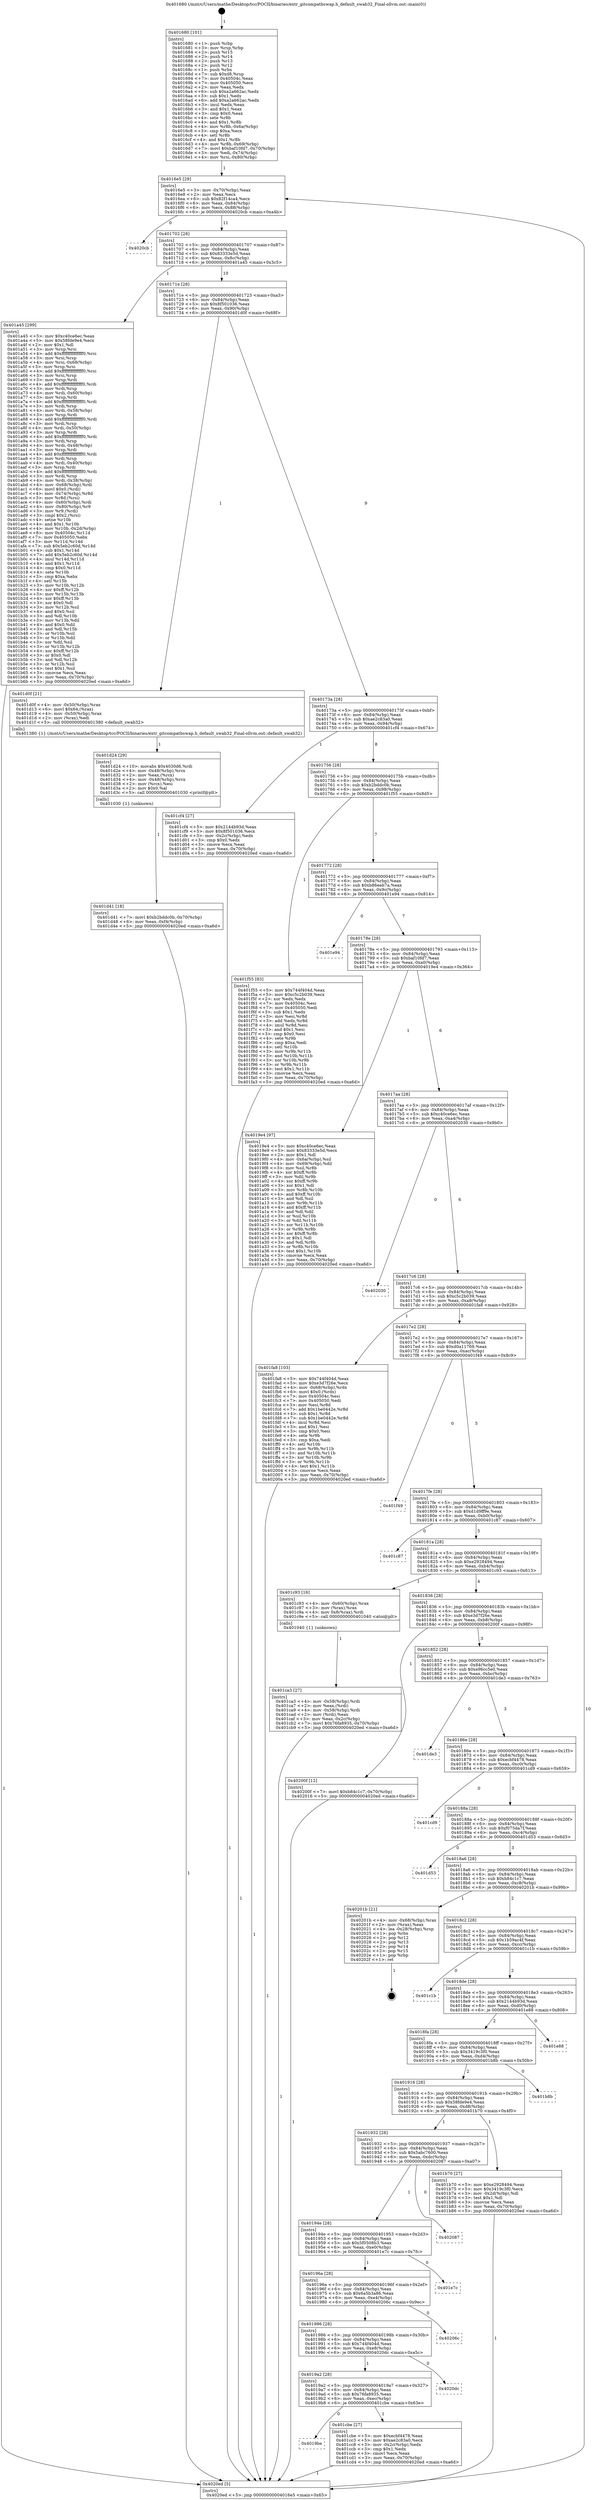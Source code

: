 digraph "0x401680" {
  label = "0x401680 (/mnt/c/Users/mathe/Desktop/tcc/POCII/binaries/extr_gitcompatbswap.h_default_swab32_Final-ollvm.out::main(0))"
  labelloc = "t"
  node[shape=record]

  Entry [label="",width=0.3,height=0.3,shape=circle,fillcolor=black,style=filled]
  "0x4016e5" [label="{
     0x4016e5 [29]\l
     | [instrs]\l
     &nbsp;&nbsp;0x4016e5 \<+3\>: mov -0x70(%rbp),%eax\l
     &nbsp;&nbsp;0x4016e8 \<+2\>: mov %eax,%ecx\l
     &nbsp;&nbsp;0x4016ea \<+6\>: sub $0x82f14ca4,%ecx\l
     &nbsp;&nbsp;0x4016f0 \<+6\>: mov %eax,-0x84(%rbp)\l
     &nbsp;&nbsp;0x4016f6 \<+6\>: mov %ecx,-0x88(%rbp)\l
     &nbsp;&nbsp;0x4016fc \<+6\>: je 00000000004020cb \<main+0xa4b\>\l
  }"]
  "0x4020cb" [label="{
     0x4020cb\l
  }", style=dashed]
  "0x401702" [label="{
     0x401702 [28]\l
     | [instrs]\l
     &nbsp;&nbsp;0x401702 \<+5\>: jmp 0000000000401707 \<main+0x87\>\l
     &nbsp;&nbsp;0x401707 \<+6\>: mov -0x84(%rbp),%eax\l
     &nbsp;&nbsp;0x40170d \<+5\>: sub $0x83333e5d,%eax\l
     &nbsp;&nbsp;0x401712 \<+6\>: mov %eax,-0x8c(%rbp)\l
     &nbsp;&nbsp;0x401718 \<+6\>: je 0000000000401a45 \<main+0x3c5\>\l
  }"]
  Exit [label="",width=0.3,height=0.3,shape=circle,fillcolor=black,style=filled,peripheries=2]
  "0x401a45" [label="{
     0x401a45 [299]\l
     | [instrs]\l
     &nbsp;&nbsp;0x401a45 \<+5\>: mov $0xc40ce6ec,%eax\l
     &nbsp;&nbsp;0x401a4a \<+5\>: mov $0x58fde9e4,%ecx\l
     &nbsp;&nbsp;0x401a4f \<+2\>: mov $0x1,%dl\l
     &nbsp;&nbsp;0x401a51 \<+3\>: mov %rsp,%rsi\l
     &nbsp;&nbsp;0x401a54 \<+4\>: add $0xfffffffffffffff0,%rsi\l
     &nbsp;&nbsp;0x401a58 \<+3\>: mov %rsi,%rsp\l
     &nbsp;&nbsp;0x401a5b \<+4\>: mov %rsi,-0x68(%rbp)\l
     &nbsp;&nbsp;0x401a5f \<+3\>: mov %rsp,%rsi\l
     &nbsp;&nbsp;0x401a62 \<+4\>: add $0xfffffffffffffff0,%rsi\l
     &nbsp;&nbsp;0x401a66 \<+3\>: mov %rsi,%rsp\l
     &nbsp;&nbsp;0x401a69 \<+3\>: mov %rsp,%rdi\l
     &nbsp;&nbsp;0x401a6c \<+4\>: add $0xfffffffffffffff0,%rdi\l
     &nbsp;&nbsp;0x401a70 \<+3\>: mov %rdi,%rsp\l
     &nbsp;&nbsp;0x401a73 \<+4\>: mov %rdi,-0x60(%rbp)\l
     &nbsp;&nbsp;0x401a77 \<+3\>: mov %rsp,%rdi\l
     &nbsp;&nbsp;0x401a7a \<+4\>: add $0xfffffffffffffff0,%rdi\l
     &nbsp;&nbsp;0x401a7e \<+3\>: mov %rdi,%rsp\l
     &nbsp;&nbsp;0x401a81 \<+4\>: mov %rdi,-0x58(%rbp)\l
     &nbsp;&nbsp;0x401a85 \<+3\>: mov %rsp,%rdi\l
     &nbsp;&nbsp;0x401a88 \<+4\>: add $0xfffffffffffffff0,%rdi\l
     &nbsp;&nbsp;0x401a8c \<+3\>: mov %rdi,%rsp\l
     &nbsp;&nbsp;0x401a8f \<+4\>: mov %rdi,-0x50(%rbp)\l
     &nbsp;&nbsp;0x401a93 \<+3\>: mov %rsp,%rdi\l
     &nbsp;&nbsp;0x401a96 \<+4\>: add $0xfffffffffffffff0,%rdi\l
     &nbsp;&nbsp;0x401a9a \<+3\>: mov %rdi,%rsp\l
     &nbsp;&nbsp;0x401a9d \<+4\>: mov %rdi,-0x48(%rbp)\l
     &nbsp;&nbsp;0x401aa1 \<+3\>: mov %rsp,%rdi\l
     &nbsp;&nbsp;0x401aa4 \<+4\>: add $0xfffffffffffffff0,%rdi\l
     &nbsp;&nbsp;0x401aa8 \<+3\>: mov %rdi,%rsp\l
     &nbsp;&nbsp;0x401aab \<+4\>: mov %rdi,-0x40(%rbp)\l
     &nbsp;&nbsp;0x401aaf \<+3\>: mov %rsp,%rdi\l
     &nbsp;&nbsp;0x401ab2 \<+4\>: add $0xfffffffffffffff0,%rdi\l
     &nbsp;&nbsp;0x401ab6 \<+3\>: mov %rdi,%rsp\l
     &nbsp;&nbsp;0x401ab9 \<+4\>: mov %rdi,-0x38(%rbp)\l
     &nbsp;&nbsp;0x401abd \<+4\>: mov -0x68(%rbp),%rdi\l
     &nbsp;&nbsp;0x401ac1 \<+6\>: movl $0x0,(%rdi)\l
     &nbsp;&nbsp;0x401ac7 \<+4\>: mov -0x74(%rbp),%r8d\l
     &nbsp;&nbsp;0x401acb \<+3\>: mov %r8d,(%rsi)\l
     &nbsp;&nbsp;0x401ace \<+4\>: mov -0x60(%rbp),%rdi\l
     &nbsp;&nbsp;0x401ad2 \<+4\>: mov -0x80(%rbp),%r9\l
     &nbsp;&nbsp;0x401ad6 \<+3\>: mov %r9,(%rdi)\l
     &nbsp;&nbsp;0x401ad9 \<+3\>: cmpl $0x2,(%rsi)\l
     &nbsp;&nbsp;0x401adc \<+4\>: setne %r10b\l
     &nbsp;&nbsp;0x401ae0 \<+4\>: and $0x1,%r10b\l
     &nbsp;&nbsp;0x401ae4 \<+4\>: mov %r10b,-0x2d(%rbp)\l
     &nbsp;&nbsp;0x401ae8 \<+8\>: mov 0x40504c,%r11d\l
     &nbsp;&nbsp;0x401af0 \<+7\>: mov 0x405050,%ebx\l
     &nbsp;&nbsp;0x401af7 \<+3\>: mov %r11d,%r14d\l
     &nbsp;&nbsp;0x401afa \<+7\>: sub $0x5eb2c60d,%r14d\l
     &nbsp;&nbsp;0x401b01 \<+4\>: sub $0x1,%r14d\l
     &nbsp;&nbsp;0x401b05 \<+7\>: add $0x5eb2c60d,%r14d\l
     &nbsp;&nbsp;0x401b0c \<+4\>: imul %r14d,%r11d\l
     &nbsp;&nbsp;0x401b10 \<+4\>: and $0x1,%r11d\l
     &nbsp;&nbsp;0x401b14 \<+4\>: cmp $0x0,%r11d\l
     &nbsp;&nbsp;0x401b18 \<+4\>: sete %r10b\l
     &nbsp;&nbsp;0x401b1c \<+3\>: cmp $0xa,%ebx\l
     &nbsp;&nbsp;0x401b1f \<+4\>: setl %r15b\l
     &nbsp;&nbsp;0x401b23 \<+3\>: mov %r10b,%r12b\l
     &nbsp;&nbsp;0x401b26 \<+4\>: xor $0xff,%r12b\l
     &nbsp;&nbsp;0x401b2a \<+3\>: mov %r15b,%r13b\l
     &nbsp;&nbsp;0x401b2d \<+4\>: xor $0xff,%r13b\l
     &nbsp;&nbsp;0x401b31 \<+3\>: xor $0x0,%dl\l
     &nbsp;&nbsp;0x401b34 \<+3\>: mov %r12b,%sil\l
     &nbsp;&nbsp;0x401b37 \<+4\>: and $0x0,%sil\l
     &nbsp;&nbsp;0x401b3b \<+3\>: and %dl,%r10b\l
     &nbsp;&nbsp;0x401b3e \<+3\>: mov %r13b,%dil\l
     &nbsp;&nbsp;0x401b41 \<+4\>: and $0x0,%dil\l
     &nbsp;&nbsp;0x401b45 \<+3\>: and %dl,%r15b\l
     &nbsp;&nbsp;0x401b48 \<+3\>: or %r10b,%sil\l
     &nbsp;&nbsp;0x401b4b \<+3\>: or %r15b,%dil\l
     &nbsp;&nbsp;0x401b4e \<+3\>: xor %dil,%sil\l
     &nbsp;&nbsp;0x401b51 \<+3\>: or %r13b,%r12b\l
     &nbsp;&nbsp;0x401b54 \<+4\>: xor $0xff,%r12b\l
     &nbsp;&nbsp;0x401b58 \<+3\>: or $0x0,%dl\l
     &nbsp;&nbsp;0x401b5b \<+3\>: and %dl,%r12b\l
     &nbsp;&nbsp;0x401b5e \<+3\>: or %r12b,%sil\l
     &nbsp;&nbsp;0x401b61 \<+4\>: test $0x1,%sil\l
     &nbsp;&nbsp;0x401b65 \<+3\>: cmovne %ecx,%eax\l
     &nbsp;&nbsp;0x401b68 \<+3\>: mov %eax,-0x70(%rbp)\l
     &nbsp;&nbsp;0x401b6b \<+5\>: jmp 00000000004020ed \<main+0xa6d\>\l
  }"]
  "0x40171e" [label="{
     0x40171e [28]\l
     | [instrs]\l
     &nbsp;&nbsp;0x40171e \<+5\>: jmp 0000000000401723 \<main+0xa3\>\l
     &nbsp;&nbsp;0x401723 \<+6\>: mov -0x84(%rbp),%eax\l
     &nbsp;&nbsp;0x401729 \<+5\>: sub $0x8f501036,%eax\l
     &nbsp;&nbsp;0x40172e \<+6\>: mov %eax,-0x90(%rbp)\l
     &nbsp;&nbsp;0x401734 \<+6\>: je 0000000000401d0f \<main+0x68f\>\l
  }"]
  "0x401d41" [label="{
     0x401d41 [18]\l
     | [instrs]\l
     &nbsp;&nbsp;0x401d41 \<+7\>: movl $0xb2bddc0b,-0x70(%rbp)\l
     &nbsp;&nbsp;0x401d48 \<+6\>: mov %eax,-0xf4(%rbp)\l
     &nbsp;&nbsp;0x401d4e \<+5\>: jmp 00000000004020ed \<main+0xa6d\>\l
  }"]
  "0x401d0f" [label="{
     0x401d0f [21]\l
     | [instrs]\l
     &nbsp;&nbsp;0x401d0f \<+4\>: mov -0x50(%rbp),%rax\l
     &nbsp;&nbsp;0x401d13 \<+6\>: movl $0x64,(%rax)\l
     &nbsp;&nbsp;0x401d19 \<+4\>: mov -0x50(%rbp),%rax\l
     &nbsp;&nbsp;0x401d1d \<+2\>: mov (%rax),%edi\l
     &nbsp;&nbsp;0x401d1f \<+5\>: call 0000000000401380 \<default_swab32\>\l
     | [calls]\l
     &nbsp;&nbsp;0x401380 \{1\} (/mnt/c/Users/mathe/Desktop/tcc/POCII/binaries/extr_gitcompatbswap.h_default_swab32_Final-ollvm.out::default_swab32)\l
  }"]
  "0x40173a" [label="{
     0x40173a [28]\l
     | [instrs]\l
     &nbsp;&nbsp;0x40173a \<+5\>: jmp 000000000040173f \<main+0xbf\>\l
     &nbsp;&nbsp;0x40173f \<+6\>: mov -0x84(%rbp),%eax\l
     &nbsp;&nbsp;0x401745 \<+5\>: sub $0xae2c83a0,%eax\l
     &nbsp;&nbsp;0x40174a \<+6\>: mov %eax,-0x94(%rbp)\l
     &nbsp;&nbsp;0x401750 \<+6\>: je 0000000000401cf4 \<main+0x674\>\l
  }"]
  "0x401d24" [label="{
     0x401d24 [29]\l
     | [instrs]\l
     &nbsp;&nbsp;0x401d24 \<+10\>: movabs $0x4030d6,%rdi\l
     &nbsp;&nbsp;0x401d2e \<+4\>: mov -0x48(%rbp),%rcx\l
     &nbsp;&nbsp;0x401d32 \<+2\>: mov %eax,(%rcx)\l
     &nbsp;&nbsp;0x401d34 \<+4\>: mov -0x48(%rbp),%rcx\l
     &nbsp;&nbsp;0x401d38 \<+2\>: mov (%rcx),%esi\l
     &nbsp;&nbsp;0x401d3a \<+2\>: mov $0x0,%al\l
     &nbsp;&nbsp;0x401d3c \<+5\>: call 0000000000401030 \<printf@plt\>\l
     | [calls]\l
     &nbsp;&nbsp;0x401030 \{1\} (unknown)\l
  }"]
  "0x401cf4" [label="{
     0x401cf4 [27]\l
     | [instrs]\l
     &nbsp;&nbsp;0x401cf4 \<+5\>: mov $0x2144b93d,%eax\l
     &nbsp;&nbsp;0x401cf9 \<+5\>: mov $0x8f501036,%ecx\l
     &nbsp;&nbsp;0x401cfe \<+3\>: mov -0x2c(%rbp),%edx\l
     &nbsp;&nbsp;0x401d01 \<+3\>: cmp $0x0,%edx\l
     &nbsp;&nbsp;0x401d04 \<+3\>: cmove %ecx,%eax\l
     &nbsp;&nbsp;0x401d07 \<+3\>: mov %eax,-0x70(%rbp)\l
     &nbsp;&nbsp;0x401d0a \<+5\>: jmp 00000000004020ed \<main+0xa6d\>\l
  }"]
  "0x401756" [label="{
     0x401756 [28]\l
     | [instrs]\l
     &nbsp;&nbsp;0x401756 \<+5\>: jmp 000000000040175b \<main+0xdb\>\l
     &nbsp;&nbsp;0x40175b \<+6\>: mov -0x84(%rbp),%eax\l
     &nbsp;&nbsp;0x401761 \<+5\>: sub $0xb2bddc0b,%eax\l
     &nbsp;&nbsp;0x401766 \<+6\>: mov %eax,-0x98(%rbp)\l
     &nbsp;&nbsp;0x40176c \<+6\>: je 0000000000401f55 \<main+0x8d5\>\l
  }"]
  "0x4019be" [label="{
     0x4019be\l
  }", style=dashed]
  "0x401f55" [label="{
     0x401f55 [83]\l
     | [instrs]\l
     &nbsp;&nbsp;0x401f55 \<+5\>: mov $0x744f404d,%eax\l
     &nbsp;&nbsp;0x401f5a \<+5\>: mov $0xc5c2b039,%ecx\l
     &nbsp;&nbsp;0x401f5f \<+2\>: xor %edx,%edx\l
     &nbsp;&nbsp;0x401f61 \<+7\>: mov 0x40504c,%esi\l
     &nbsp;&nbsp;0x401f68 \<+7\>: mov 0x405050,%edi\l
     &nbsp;&nbsp;0x401f6f \<+3\>: sub $0x1,%edx\l
     &nbsp;&nbsp;0x401f72 \<+3\>: mov %esi,%r8d\l
     &nbsp;&nbsp;0x401f75 \<+3\>: add %edx,%r8d\l
     &nbsp;&nbsp;0x401f78 \<+4\>: imul %r8d,%esi\l
     &nbsp;&nbsp;0x401f7c \<+3\>: and $0x1,%esi\l
     &nbsp;&nbsp;0x401f7f \<+3\>: cmp $0x0,%esi\l
     &nbsp;&nbsp;0x401f82 \<+4\>: sete %r9b\l
     &nbsp;&nbsp;0x401f86 \<+3\>: cmp $0xa,%edi\l
     &nbsp;&nbsp;0x401f89 \<+4\>: setl %r10b\l
     &nbsp;&nbsp;0x401f8d \<+3\>: mov %r9b,%r11b\l
     &nbsp;&nbsp;0x401f90 \<+3\>: and %r10b,%r11b\l
     &nbsp;&nbsp;0x401f93 \<+3\>: xor %r10b,%r9b\l
     &nbsp;&nbsp;0x401f96 \<+3\>: or %r9b,%r11b\l
     &nbsp;&nbsp;0x401f99 \<+4\>: test $0x1,%r11b\l
     &nbsp;&nbsp;0x401f9d \<+3\>: cmovne %ecx,%eax\l
     &nbsp;&nbsp;0x401fa0 \<+3\>: mov %eax,-0x70(%rbp)\l
     &nbsp;&nbsp;0x401fa3 \<+5\>: jmp 00000000004020ed \<main+0xa6d\>\l
  }"]
  "0x401772" [label="{
     0x401772 [28]\l
     | [instrs]\l
     &nbsp;&nbsp;0x401772 \<+5\>: jmp 0000000000401777 \<main+0xf7\>\l
     &nbsp;&nbsp;0x401777 \<+6\>: mov -0x84(%rbp),%eax\l
     &nbsp;&nbsp;0x40177d \<+5\>: sub $0xb86eeb7a,%eax\l
     &nbsp;&nbsp;0x401782 \<+6\>: mov %eax,-0x9c(%rbp)\l
     &nbsp;&nbsp;0x401788 \<+6\>: je 0000000000401e94 \<main+0x814\>\l
  }"]
  "0x401cbe" [label="{
     0x401cbe [27]\l
     | [instrs]\l
     &nbsp;&nbsp;0x401cbe \<+5\>: mov $0xecbf4478,%eax\l
     &nbsp;&nbsp;0x401cc3 \<+5\>: mov $0xae2c83a0,%ecx\l
     &nbsp;&nbsp;0x401cc8 \<+3\>: mov -0x2c(%rbp),%edx\l
     &nbsp;&nbsp;0x401ccb \<+3\>: cmp $0x1,%edx\l
     &nbsp;&nbsp;0x401cce \<+3\>: cmovl %ecx,%eax\l
     &nbsp;&nbsp;0x401cd1 \<+3\>: mov %eax,-0x70(%rbp)\l
     &nbsp;&nbsp;0x401cd4 \<+5\>: jmp 00000000004020ed \<main+0xa6d\>\l
  }"]
  "0x401e94" [label="{
     0x401e94\l
  }", style=dashed]
  "0x40178e" [label="{
     0x40178e [28]\l
     | [instrs]\l
     &nbsp;&nbsp;0x40178e \<+5\>: jmp 0000000000401793 \<main+0x113\>\l
     &nbsp;&nbsp;0x401793 \<+6\>: mov -0x84(%rbp),%eax\l
     &nbsp;&nbsp;0x401799 \<+5\>: sub $0xbaf10fd7,%eax\l
     &nbsp;&nbsp;0x40179e \<+6\>: mov %eax,-0xa0(%rbp)\l
     &nbsp;&nbsp;0x4017a4 \<+6\>: je 00000000004019e4 \<main+0x364\>\l
  }"]
  "0x4019a2" [label="{
     0x4019a2 [28]\l
     | [instrs]\l
     &nbsp;&nbsp;0x4019a2 \<+5\>: jmp 00000000004019a7 \<main+0x327\>\l
     &nbsp;&nbsp;0x4019a7 \<+6\>: mov -0x84(%rbp),%eax\l
     &nbsp;&nbsp;0x4019ad \<+5\>: sub $0x76fa8935,%eax\l
     &nbsp;&nbsp;0x4019b2 \<+6\>: mov %eax,-0xec(%rbp)\l
     &nbsp;&nbsp;0x4019b8 \<+6\>: je 0000000000401cbe \<main+0x63e\>\l
  }"]
  "0x4019e4" [label="{
     0x4019e4 [97]\l
     | [instrs]\l
     &nbsp;&nbsp;0x4019e4 \<+5\>: mov $0xc40ce6ec,%eax\l
     &nbsp;&nbsp;0x4019e9 \<+5\>: mov $0x83333e5d,%ecx\l
     &nbsp;&nbsp;0x4019ee \<+2\>: mov $0x1,%dl\l
     &nbsp;&nbsp;0x4019f0 \<+4\>: mov -0x6a(%rbp),%sil\l
     &nbsp;&nbsp;0x4019f4 \<+4\>: mov -0x69(%rbp),%dil\l
     &nbsp;&nbsp;0x4019f8 \<+3\>: mov %sil,%r8b\l
     &nbsp;&nbsp;0x4019fb \<+4\>: xor $0xff,%r8b\l
     &nbsp;&nbsp;0x4019ff \<+3\>: mov %dil,%r9b\l
     &nbsp;&nbsp;0x401a02 \<+4\>: xor $0xff,%r9b\l
     &nbsp;&nbsp;0x401a06 \<+3\>: xor $0x1,%dl\l
     &nbsp;&nbsp;0x401a09 \<+3\>: mov %r8b,%r10b\l
     &nbsp;&nbsp;0x401a0c \<+4\>: and $0xff,%r10b\l
     &nbsp;&nbsp;0x401a10 \<+3\>: and %dl,%sil\l
     &nbsp;&nbsp;0x401a13 \<+3\>: mov %r9b,%r11b\l
     &nbsp;&nbsp;0x401a16 \<+4\>: and $0xff,%r11b\l
     &nbsp;&nbsp;0x401a1a \<+3\>: and %dl,%dil\l
     &nbsp;&nbsp;0x401a1d \<+3\>: or %sil,%r10b\l
     &nbsp;&nbsp;0x401a20 \<+3\>: or %dil,%r11b\l
     &nbsp;&nbsp;0x401a23 \<+3\>: xor %r11b,%r10b\l
     &nbsp;&nbsp;0x401a26 \<+3\>: or %r9b,%r8b\l
     &nbsp;&nbsp;0x401a29 \<+4\>: xor $0xff,%r8b\l
     &nbsp;&nbsp;0x401a2d \<+3\>: or $0x1,%dl\l
     &nbsp;&nbsp;0x401a30 \<+3\>: and %dl,%r8b\l
     &nbsp;&nbsp;0x401a33 \<+3\>: or %r8b,%r10b\l
     &nbsp;&nbsp;0x401a36 \<+4\>: test $0x1,%r10b\l
     &nbsp;&nbsp;0x401a3a \<+3\>: cmovne %ecx,%eax\l
     &nbsp;&nbsp;0x401a3d \<+3\>: mov %eax,-0x70(%rbp)\l
     &nbsp;&nbsp;0x401a40 \<+5\>: jmp 00000000004020ed \<main+0xa6d\>\l
  }"]
  "0x4017aa" [label="{
     0x4017aa [28]\l
     | [instrs]\l
     &nbsp;&nbsp;0x4017aa \<+5\>: jmp 00000000004017af \<main+0x12f\>\l
     &nbsp;&nbsp;0x4017af \<+6\>: mov -0x84(%rbp),%eax\l
     &nbsp;&nbsp;0x4017b5 \<+5\>: sub $0xc40ce6ec,%eax\l
     &nbsp;&nbsp;0x4017ba \<+6\>: mov %eax,-0xa4(%rbp)\l
     &nbsp;&nbsp;0x4017c0 \<+6\>: je 0000000000402030 \<main+0x9b0\>\l
  }"]
  "0x4020ed" [label="{
     0x4020ed [5]\l
     | [instrs]\l
     &nbsp;&nbsp;0x4020ed \<+5\>: jmp 00000000004016e5 \<main+0x65\>\l
  }"]
  "0x401680" [label="{
     0x401680 [101]\l
     | [instrs]\l
     &nbsp;&nbsp;0x401680 \<+1\>: push %rbp\l
     &nbsp;&nbsp;0x401681 \<+3\>: mov %rsp,%rbp\l
     &nbsp;&nbsp;0x401684 \<+2\>: push %r15\l
     &nbsp;&nbsp;0x401686 \<+2\>: push %r14\l
     &nbsp;&nbsp;0x401688 \<+2\>: push %r13\l
     &nbsp;&nbsp;0x40168a \<+2\>: push %r12\l
     &nbsp;&nbsp;0x40168c \<+1\>: push %rbx\l
     &nbsp;&nbsp;0x40168d \<+7\>: sub $0xd8,%rsp\l
     &nbsp;&nbsp;0x401694 \<+7\>: mov 0x40504c,%eax\l
     &nbsp;&nbsp;0x40169b \<+7\>: mov 0x405050,%ecx\l
     &nbsp;&nbsp;0x4016a2 \<+2\>: mov %eax,%edx\l
     &nbsp;&nbsp;0x4016a4 \<+6\>: sub $0xa2a662ac,%edx\l
     &nbsp;&nbsp;0x4016aa \<+3\>: sub $0x1,%edx\l
     &nbsp;&nbsp;0x4016ad \<+6\>: add $0xa2a662ac,%edx\l
     &nbsp;&nbsp;0x4016b3 \<+3\>: imul %edx,%eax\l
     &nbsp;&nbsp;0x4016b6 \<+3\>: and $0x1,%eax\l
     &nbsp;&nbsp;0x4016b9 \<+3\>: cmp $0x0,%eax\l
     &nbsp;&nbsp;0x4016bc \<+4\>: sete %r8b\l
     &nbsp;&nbsp;0x4016c0 \<+4\>: and $0x1,%r8b\l
     &nbsp;&nbsp;0x4016c4 \<+4\>: mov %r8b,-0x6a(%rbp)\l
     &nbsp;&nbsp;0x4016c8 \<+3\>: cmp $0xa,%ecx\l
     &nbsp;&nbsp;0x4016cb \<+4\>: setl %r8b\l
     &nbsp;&nbsp;0x4016cf \<+4\>: and $0x1,%r8b\l
     &nbsp;&nbsp;0x4016d3 \<+4\>: mov %r8b,-0x69(%rbp)\l
     &nbsp;&nbsp;0x4016d7 \<+7\>: movl $0xbaf10fd7,-0x70(%rbp)\l
     &nbsp;&nbsp;0x4016de \<+3\>: mov %edi,-0x74(%rbp)\l
     &nbsp;&nbsp;0x4016e1 \<+4\>: mov %rsi,-0x80(%rbp)\l
  }"]
  "0x4020dc" [label="{
     0x4020dc\l
  }", style=dashed]
  "0x401986" [label="{
     0x401986 [28]\l
     | [instrs]\l
     &nbsp;&nbsp;0x401986 \<+5\>: jmp 000000000040198b \<main+0x30b\>\l
     &nbsp;&nbsp;0x40198b \<+6\>: mov -0x84(%rbp),%eax\l
     &nbsp;&nbsp;0x401991 \<+5\>: sub $0x744f404d,%eax\l
     &nbsp;&nbsp;0x401996 \<+6\>: mov %eax,-0xe8(%rbp)\l
     &nbsp;&nbsp;0x40199c \<+6\>: je 00000000004020dc \<main+0xa5c\>\l
  }"]
  "0x402030" [label="{
     0x402030\l
  }", style=dashed]
  "0x4017c6" [label="{
     0x4017c6 [28]\l
     | [instrs]\l
     &nbsp;&nbsp;0x4017c6 \<+5\>: jmp 00000000004017cb \<main+0x14b\>\l
     &nbsp;&nbsp;0x4017cb \<+6\>: mov -0x84(%rbp),%eax\l
     &nbsp;&nbsp;0x4017d1 \<+5\>: sub $0xc5c2b039,%eax\l
     &nbsp;&nbsp;0x4017d6 \<+6\>: mov %eax,-0xa8(%rbp)\l
     &nbsp;&nbsp;0x4017dc \<+6\>: je 0000000000401fa8 \<main+0x928\>\l
  }"]
  "0x40206c" [label="{
     0x40206c\l
  }", style=dashed]
  "0x401fa8" [label="{
     0x401fa8 [103]\l
     | [instrs]\l
     &nbsp;&nbsp;0x401fa8 \<+5\>: mov $0x744f404d,%eax\l
     &nbsp;&nbsp;0x401fad \<+5\>: mov $0xe3d7f26e,%ecx\l
     &nbsp;&nbsp;0x401fb2 \<+4\>: mov -0x68(%rbp),%rdx\l
     &nbsp;&nbsp;0x401fb6 \<+6\>: movl $0x0,(%rdx)\l
     &nbsp;&nbsp;0x401fbc \<+7\>: mov 0x40504c,%esi\l
     &nbsp;&nbsp;0x401fc3 \<+7\>: mov 0x405050,%edi\l
     &nbsp;&nbsp;0x401fca \<+3\>: mov %esi,%r8d\l
     &nbsp;&nbsp;0x401fcd \<+7\>: add $0x1be0442e,%r8d\l
     &nbsp;&nbsp;0x401fd4 \<+4\>: sub $0x1,%r8d\l
     &nbsp;&nbsp;0x401fd8 \<+7\>: sub $0x1be0442e,%r8d\l
     &nbsp;&nbsp;0x401fdf \<+4\>: imul %r8d,%esi\l
     &nbsp;&nbsp;0x401fe3 \<+3\>: and $0x1,%esi\l
     &nbsp;&nbsp;0x401fe6 \<+3\>: cmp $0x0,%esi\l
     &nbsp;&nbsp;0x401fe9 \<+4\>: sete %r9b\l
     &nbsp;&nbsp;0x401fed \<+3\>: cmp $0xa,%edi\l
     &nbsp;&nbsp;0x401ff0 \<+4\>: setl %r10b\l
     &nbsp;&nbsp;0x401ff4 \<+3\>: mov %r9b,%r11b\l
     &nbsp;&nbsp;0x401ff7 \<+3\>: and %r10b,%r11b\l
     &nbsp;&nbsp;0x401ffa \<+3\>: xor %r10b,%r9b\l
     &nbsp;&nbsp;0x401ffd \<+3\>: or %r9b,%r11b\l
     &nbsp;&nbsp;0x402000 \<+4\>: test $0x1,%r11b\l
     &nbsp;&nbsp;0x402004 \<+3\>: cmovne %ecx,%eax\l
     &nbsp;&nbsp;0x402007 \<+3\>: mov %eax,-0x70(%rbp)\l
     &nbsp;&nbsp;0x40200a \<+5\>: jmp 00000000004020ed \<main+0xa6d\>\l
  }"]
  "0x4017e2" [label="{
     0x4017e2 [28]\l
     | [instrs]\l
     &nbsp;&nbsp;0x4017e2 \<+5\>: jmp 00000000004017e7 \<main+0x167\>\l
     &nbsp;&nbsp;0x4017e7 \<+6\>: mov -0x84(%rbp),%eax\l
     &nbsp;&nbsp;0x4017ed \<+5\>: sub $0xd0a11769,%eax\l
     &nbsp;&nbsp;0x4017f2 \<+6\>: mov %eax,-0xac(%rbp)\l
     &nbsp;&nbsp;0x4017f8 \<+6\>: je 0000000000401f49 \<main+0x8c9\>\l
  }"]
  "0x40196a" [label="{
     0x40196a [28]\l
     | [instrs]\l
     &nbsp;&nbsp;0x40196a \<+5\>: jmp 000000000040196f \<main+0x2ef\>\l
     &nbsp;&nbsp;0x40196f \<+6\>: mov -0x84(%rbp),%eax\l
     &nbsp;&nbsp;0x401975 \<+5\>: sub $0x6a5b3a86,%eax\l
     &nbsp;&nbsp;0x40197a \<+6\>: mov %eax,-0xe4(%rbp)\l
     &nbsp;&nbsp;0x401980 \<+6\>: je 000000000040206c \<main+0x9ec\>\l
  }"]
  "0x401f49" [label="{
     0x401f49\l
  }", style=dashed]
  "0x4017fe" [label="{
     0x4017fe [28]\l
     | [instrs]\l
     &nbsp;&nbsp;0x4017fe \<+5\>: jmp 0000000000401803 \<main+0x183\>\l
     &nbsp;&nbsp;0x401803 \<+6\>: mov -0x84(%rbp),%eax\l
     &nbsp;&nbsp;0x401809 \<+5\>: sub $0xd1d9ff9e,%eax\l
     &nbsp;&nbsp;0x40180e \<+6\>: mov %eax,-0xb0(%rbp)\l
     &nbsp;&nbsp;0x401814 \<+6\>: je 0000000000401c87 \<main+0x607\>\l
  }"]
  "0x401e7c" [label="{
     0x401e7c\l
  }", style=dashed]
  "0x401c87" [label="{
     0x401c87\l
  }", style=dashed]
  "0x40181a" [label="{
     0x40181a [28]\l
     | [instrs]\l
     &nbsp;&nbsp;0x40181a \<+5\>: jmp 000000000040181f \<main+0x19f\>\l
     &nbsp;&nbsp;0x40181f \<+6\>: mov -0x84(%rbp),%eax\l
     &nbsp;&nbsp;0x401825 \<+5\>: sub $0xe2928494,%eax\l
     &nbsp;&nbsp;0x40182a \<+6\>: mov %eax,-0xb4(%rbp)\l
     &nbsp;&nbsp;0x401830 \<+6\>: je 0000000000401c93 \<main+0x613\>\l
  }"]
  "0x40194e" [label="{
     0x40194e [28]\l
     | [instrs]\l
     &nbsp;&nbsp;0x40194e \<+5\>: jmp 0000000000401953 \<main+0x2d3\>\l
     &nbsp;&nbsp;0x401953 \<+6\>: mov -0x84(%rbp),%eax\l
     &nbsp;&nbsp;0x401959 \<+5\>: sub $0x5f0508b3,%eax\l
     &nbsp;&nbsp;0x40195e \<+6\>: mov %eax,-0xe0(%rbp)\l
     &nbsp;&nbsp;0x401964 \<+6\>: je 0000000000401e7c \<main+0x7fc\>\l
  }"]
  "0x401c93" [label="{
     0x401c93 [16]\l
     | [instrs]\l
     &nbsp;&nbsp;0x401c93 \<+4\>: mov -0x60(%rbp),%rax\l
     &nbsp;&nbsp;0x401c97 \<+3\>: mov (%rax),%rax\l
     &nbsp;&nbsp;0x401c9a \<+4\>: mov 0x8(%rax),%rdi\l
     &nbsp;&nbsp;0x401c9e \<+5\>: call 0000000000401040 \<atoi@plt\>\l
     | [calls]\l
     &nbsp;&nbsp;0x401040 \{1\} (unknown)\l
  }"]
  "0x401836" [label="{
     0x401836 [28]\l
     | [instrs]\l
     &nbsp;&nbsp;0x401836 \<+5\>: jmp 000000000040183b \<main+0x1bb\>\l
     &nbsp;&nbsp;0x40183b \<+6\>: mov -0x84(%rbp),%eax\l
     &nbsp;&nbsp;0x401841 \<+5\>: sub $0xe3d7f26e,%eax\l
     &nbsp;&nbsp;0x401846 \<+6\>: mov %eax,-0xb8(%rbp)\l
     &nbsp;&nbsp;0x40184c \<+6\>: je 000000000040200f \<main+0x98f\>\l
  }"]
  "0x402087" [label="{
     0x402087\l
  }", style=dashed]
  "0x40200f" [label="{
     0x40200f [12]\l
     | [instrs]\l
     &nbsp;&nbsp;0x40200f \<+7\>: movl $0xb84c1c7,-0x70(%rbp)\l
     &nbsp;&nbsp;0x402016 \<+5\>: jmp 00000000004020ed \<main+0xa6d\>\l
  }"]
  "0x401852" [label="{
     0x401852 [28]\l
     | [instrs]\l
     &nbsp;&nbsp;0x401852 \<+5\>: jmp 0000000000401857 \<main+0x1d7\>\l
     &nbsp;&nbsp;0x401857 \<+6\>: mov -0x84(%rbp),%eax\l
     &nbsp;&nbsp;0x40185d \<+5\>: sub $0xe96cc5e0,%eax\l
     &nbsp;&nbsp;0x401862 \<+6\>: mov %eax,-0xbc(%rbp)\l
     &nbsp;&nbsp;0x401868 \<+6\>: je 0000000000401de3 \<main+0x763\>\l
  }"]
  "0x401ca3" [label="{
     0x401ca3 [27]\l
     | [instrs]\l
     &nbsp;&nbsp;0x401ca3 \<+4\>: mov -0x58(%rbp),%rdi\l
     &nbsp;&nbsp;0x401ca7 \<+2\>: mov %eax,(%rdi)\l
     &nbsp;&nbsp;0x401ca9 \<+4\>: mov -0x58(%rbp),%rdi\l
     &nbsp;&nbsp;0x401cad \<+2\>: mov (%rdi),%eax\l
     &nbsp;&nbsp;0x401caf \<+3\>: mov %eax,-0x2c(%rbp)\l
     &nbsp;&nbsp;0x401cb2 \<+7\>: movl $0x76fa8935,-0x70(%rbp)\l
     &nbsp;&nbsp;0x401cb9 \<+5\>: jmp 00000000004020ed \<main+0xa6d\>\l
  }"]
  "0x401de3" [label="{
     0x401de3\l
  }", style=dashed]
  "0x40186e" [label="{
     0x40186e [28]\l
     | [instrs]\l
     &nbsp;&nbsp;0x40186e \<+5\>: jmp 0000000000401873 \<main+0x1f3\>\l
     &nbsp;&nbsp;0x401873 \<+6\>: mov -0x84(%rbp),%eax\l
     &nbsp;&nbsp;0x401879 \<+5\>: sub $0xecbf4478,%eax\l
     &nbsp;&nbsp;0x40187e \<+6\>: mov %eax,-0xc0(%rbp)\l
     &nbsp;&nbsp;0x401884 \<+6\>: je 0000000000401cd9 \<main+0x659\>\l
  }"]
  "0x401932" [label="{
     0x401932 [28]\l
     | [instrs]\l
     &nbsp;&nbsp;0x401932 \<+5\>: jmp 0000000000401937 \<main+0x2b7\>\l
     &nbsp;&nbsp;0x401937 \<+6\>: mov -0x84(%rbp),%eax\l
     &nbsp;&nbsp;0x40193d \<+5\>: sub $0x5abc7600,%eax\l
     &nbsp;&nbsp;0x401942 \<+6\>: mov %eax,-0xdc(%rbp)\l
     &nbsp;&nbsp;0x401948 \<+6\>: je 0000000000402087 \<main+0xa07\>\l
  }"]
  "0x401cd9" [label="{
     0x401cd9\l
  }", style=dashed]
  "0x40188a" [label="{
     0x40188a [28]\l
     | [instrs]\l
     &nbsp;&nbsp;0x40188a \<+5\>: jmp 000000000040188f \<main+0x20f\>\l
     &nbsp;&nbsp;0x40188f \<+6\>: mov -0x84(%rbp),%eax\l
     &nbsp;&nbsp;0x401895 \<+5\>: sub $0xf075da7f,%eax\l
     &nbsp;&nbsp;0x40189a \<+6\>: mov %eax,-0xc4(%rbp)\l
     &nbsp;&nbsp;0x4018a0 \<+6\>: je 0000000000401d53 \<main+0x6d3\>\l
  }"]
  "0x401b70" [label="{
     0x401b70 [27]\l
     | [instrs]\l
     &nbsp;&nbsp;0x401b70 \<+5\>: mov $0xe2928494,%eax\l
     &nbsp;&nbsp;0x401b75 \<+5\>: mov $0x3419c3f0,%ecx\l
     &nbsp;&nbsp;0x401b7a \<+3\>: mov -0x2d(%rbp),%dl\l
     &nbsp;&nbsp;0x401b7d \<+3\>: test $0x1,%dl\l
     &nbsp;&nbsp;0x401b80 \<+3\>: cmovne %ecx,%eax\l
     &nbsp;&nbsp;0x401b83 \<+3\>: mov %eax,-0x70(%rbp)\l
     &nbsp;&nbsp;0x401b86 \<+5\>: jmp 00000000004020ed \<main+0xa6d\>\l
  }"]
  "0x401d53" [label="{
     0x401d53\l
  }", style=dashed]
  "0x4018a6" [label="{
     0x4018a6 [28]\l
     | [instrs]\l
     &nbsp;&nbsp;0x4018a6 \<+5\>: jmp 00000000004018ab \<main+0x22b\>\l
     &nbsp;&nbsp;0x4018ab \<+6\>: mov -0x84(%rbp),%eax\l
     &nbsp;&nbsp;0x4018b1 \<+5\>: sub $0xb84c1c7,%eax\l
     &nbsp;&nbsp;0x4018b6 \<+6\>: mov %eax,-0xc8(%rbp)\l
     &nbsp;&nbsp;0x4018bc \<+6\>: je 000000000040201b \<main+0x99b\>\l
  }"]
  "0x401916" [label="{
     0x401916 [28]\l
     | [instrs]\l
     &nbsp;&nbsp;0x401916 \<+5\>: jmp 000000000040191b \<main+0x29b\>\l
     &nbsp;&nbsp;0x40191b \<+6\>: mov -0x84(%rbp),%eax\l
     &nbsp;&nbsp;0x401921 \<+5\>: sub $0x58fde9e4,%eax\l
     &nbsp;&nbsp;0x401926 \<+6\>: mov %eax,-0xd8(%rbp)\l
     &nbsp;&nbsp;0x40192c \<+6\>: je 0000000000401b70 \<main+0x4f0\>\l
  }"]
  "0x40201b" [label="{
     0x40201b [21]\l
     | [instrs]\l
     &nbsp;&nbsp;0x40201b \<+4\>: mov -0x68(%rbp),%rax\l
     &nbsp;&nbsp;0x40201f \<+2\>: mov (%rax),%eax\l
     &nbsp;&nbsp;0x402021 \<+4\>: lea -0x28(%rbp),%rsp\l
     &nbsp;&nbsp;0x402025 \<+1\>: pop %rbx\l
     &nbsp;&nbsp;0x402026 \<+2\>: pop %r12\l
     &nbsp;&nbsp;0x402028 \<+2\>: pop %r13\l
     &nbsp;&nbsp;0x40202a \<+2\>: pop %r14\l
     &nbsp;&nbsp;0x40202c \<+2\>: pop %r15\l
     &nbsp;&nbsp;0x40202e \<+1\>: pop %rbp\l
     &nbsp;&nbsp;0x40202f \<+1\>: ret\l
  }"]
  "0x4018c2" [label="{
     0x4018c2 [28]\l
     | [instrs]\l
     &nbsp;&nbsp;0x4018c2 \<+5\>: jmp 00000000004018c7 \<main+0x247\>\l
     &nbsp;&nbsp;0x4018c7 \<+6\>: mov -0x84(%rbp),%eax\l
     &nbsp;&nbsp;0x4018cd \<+5\>: sub $0x1b59ac4f,%eax\l
     &nbsp;&nbsp;0x4018d2 \<+6\>: mov %eax,-0xcc(%rbp)\l
     &nbsp;&nbsp;0x4018d8 \<+6\>: je 0000000000401c1b \<main+0x59b\>\l
  }"]
  "0x401b8b" [label="{
     0x401b8b\l
  }", style=dashed]
  "0x401c1b" [label="{
     0x401c1b\l
  }", style=dashed]
  "0x4018de" [label="{
     0x4018de [28]\l
     | [instrs]\l
     &nbsp;&nbsp;0x4018de \<+5\>: jmp 00000000004018e3 \<main+0x263\>\l
     &nbsp;&nbsp;0x4018e3 \<+6\>: mov -0x84(%rbp),%eax\l
     &nbsp;&nbsp;0x4018e9 \<+5\>: sub $0x2144b93d,%eax\l
     &nbsp;&nbsp;0x4018ee \<+6\>: mov %eax,-0xd0(%rbp)\l
     &nbsp;&nbsp;0x4018f4 \<+6\>: je 0000000000401e88 \<main+0x808\>\l
  }"]
  "0x4018fa" [label="{
     0x4018fa [28]\l
     | [instrs]\l
     &nbsp;&nbsp;0x4018fa \<+5\>: jmp 00000000004018ff \<main+0x27f\>\l
     &nbsp;&nbsp;0x4018ff \<+6\>: mov -0x84(%rbp),%eax\l
     &nbsp;&nbsp;0x401905 \<+5\>: sub $0x3419c3f0,%eax\l
     &nbsp;&nbsp;0x40190a \<+6\>: mov %eax,-0xd4(%rbp)\l
     &nbsp;&nbsp;0x401910 \<+6\>: je 0000000000401b8b \<main+0x50b\>\l
  }"]
  "0x401e88" [label="{
     0x401e88\l
  }", style=dashed]
  Entry -> "0x401680" [label=" 1"]
  "0x4016e5" -> "0x4020cb" [label=" 0"]
  "0x4016e5" -> "0x401702" [label=" 11"]
  "0x40201b" -> Exit [label=" 1"]
  "0x401702" -> "0x401a45" [label=" 1"]
  "0x401702" -> "0x40171e" [label=" 10"]
  "0x40200f" -> "0x4020ed" [label=" 1"]
  "0x40171e" -> "0x401d0f" [label=" 1"]
  "0x40171e" -> "0x40173a" [label=" 9"]
  "0x401fa8" -> "0x4020ed" [label=" 1"]
  "0x40173a" -> "0x401cf4" [label=" 1"]
  "0x40173a" -> "0x401756" [label=" 8"]
  "0x401f55" -> "0x4020ed" [label=" 1"]
  "0x401756" -> "0x401f55" [label=" 1"]
  "0x401756" -> "0x401772" [label=" 7"]
  "0x401d41" -> "0x4020ed" [label=" 1"]
  "0x401772" -> "0x401e94" [label=" 0"]
  "0x401772" -> "0x40178e" [label=" 7"]
  "0x401d24" -> "0x401d41" [label=" 1"]
  "0x40178e" -> "0x4019e4" [label=" 1"]
  "0x40178e" -> "0x4017aa" [label=" 6"]
  "0x4019e4" -> "0x4020ed" [label=" 1"]
  "0x401680" -> "0x4016e5" [label=" 1"]
  "0x4020ed" -> "0x4016e5" [label=" 10"]
  "0x401cf4" -> "0x4020ed" [label=" 1"]
  "0x401a45" -> "0x4020ed" [label=" 1"]
  "0x401cbe" -> "0x4020ed" [label=" 1"]
  "0x4017aa" -> "0x402030" [label=" 0"]
  "0x4017aa" -> "0x4017c6" [label=" 6"]
  "0x4019a2" -> "0x401cbe" [label=" 1"]
  "0x4017c6" -> "0x401fa8" [label=" 1"]
  "0x4017c6" -> "0x4017e2" [label=" 5"]
  "0x401d0f" -> "0x401d24" [label=" 1"]
  "0x4017e2" -> "0x401f49" [label=" 0"]
  "0x4017e2" -> "0x4017fe" [label=" 5"]
  "0x401986" -> "0x4020dc" [label=" 0"]
  "0x4017fe" -> "0x401c87" [label=" 0"]
  "0x4017fe" -> "0x40181a" [label=" 5"]
  "0x4019a2" -> "0x4019be" [label=" 0"]
  "0x40181a" -> "0x401c93" [label=" 1"]
  "0x40181a" -> "0x401836" [label=" 4"]
  "0x40196a" -> "0x40206c" [label=" 0"]
  "0x401836" -> "0x40200f" [label=" 1"]
  "0x401836" -> "0x401852" [label=" 3"]
  "0x401986" -> "0x4019a2" [label=" 1"]
  "0x401852" -> "0x401de3" [label=" 0"]
  "0x401852" -> "0x40186e" [label=" 3"]
  "0x40194e" -> "0x401e7c" [label=" 0"]
  "0x40186e" -> "0x401cd9" [label=" 0"]
  "0x40186e" -> "0x40188a" [label=" 3"]
  "0x40196a" -> "0x401986" [label=" 1"]
  "0x40188a" -> "0x401d53" [label=" 0"]
  "0x40188a" -> "0x4018a6" [label=" 3"]
  "0x401932" -> "0x40194e" [label=" 1"]
  "0x4018a6" -> "0x40201b" [label=" 1"]
  "0x4018a6" -> "0x4018c2" [label=" 2"]
  "0x40194e" -> "0x40196a" [label=" 1"]
  "0x4018c2" -> "0x401c1b" [label=" 0"]
  "0x4018c2" -> "0x4018de" [label=" 2"]
  "0x401ca3" -> "0x4020ed" [label=" 1"]
  "0x4018de" -> "0x401e88" [label=" 0"]
  "0x4018de" -> "0x4018fa" [label=" 2"]
  "0x401c93" -> "0x401ca3" [label=" 1"]
  "0x4018fa" -> "0x401b8b" [label=" 0"]
  "0x4018fa" -> "0x401916" [label=" 2"]
  "0x401932" -> "0x402087" [label=" 0"]
  "0x401916" -> "0x401b70" [label=" 1"]
  "0x401916" -> "0x401932" [label=" 1"]
  "0x401b70" -> "0x4020ed" [label=" 1"]
}
